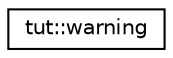 digraph G
{
  edge [fontname="Helvetica",fontsize="10",labelfontname="Helvetica",labelfontsize="10"];
  node [fontname="Helvetica",fontsize="10",shape=record];
  rankdir="LR";
  Node1 [label="tut::warning",height=0.2,width=0.4,color="black", fillcolor="white", style="filled",URL="$classtut_1_1warning.html",tooltip="Exception to be throwed when test desctructor throwed an exception."];
}
